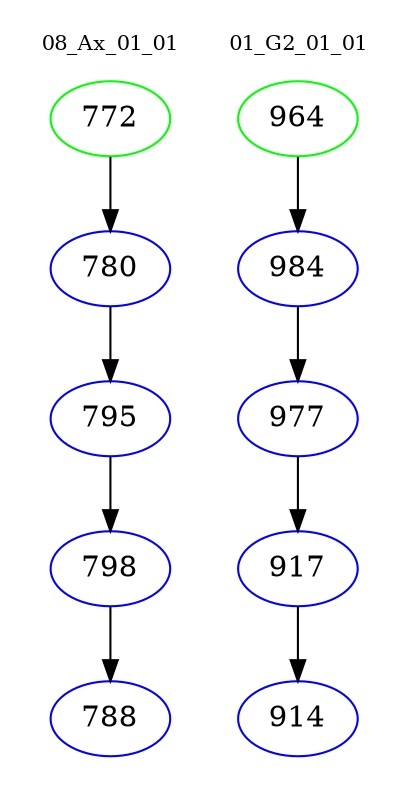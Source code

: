 digraph{
subgraph cluster_0 {
color = white
label = "08_Ax_01_01";
fontsize=10;
T0_772 [label="772", color="green"]
T0_772 -> T0_780 [color="black"]
T0_780 [label="780", color="blue"]
T0_780 -> T0_795 [color="black"]
T0_795 [label="795", color="blue"]
T0_795 -> T0_798 [color="black"]
T0_798 [label="798", color="blue"]
T0_798 -> T0_788 [color="black"]
T0_788 [label="788", color="blue"]
}
subgraph cluster_1 {
color = white
label = "01_G2_01_01";
fontsize=10;
T1_964 [label="964", color="green"]
T1_964 -> T1_984 [color="black"]
T1_984 [label="984", color="blue"]
T1_984 -> T1_977 [color="black"]
T1_977 [label="977", color="blue"]
T1_977 -> T1_917 [color="black"]
T1_917 [label="917", color="blue"]
T1_917 -> T1_914 [color="black"]
T1_914 [label="914", color="blue"]
}
}
